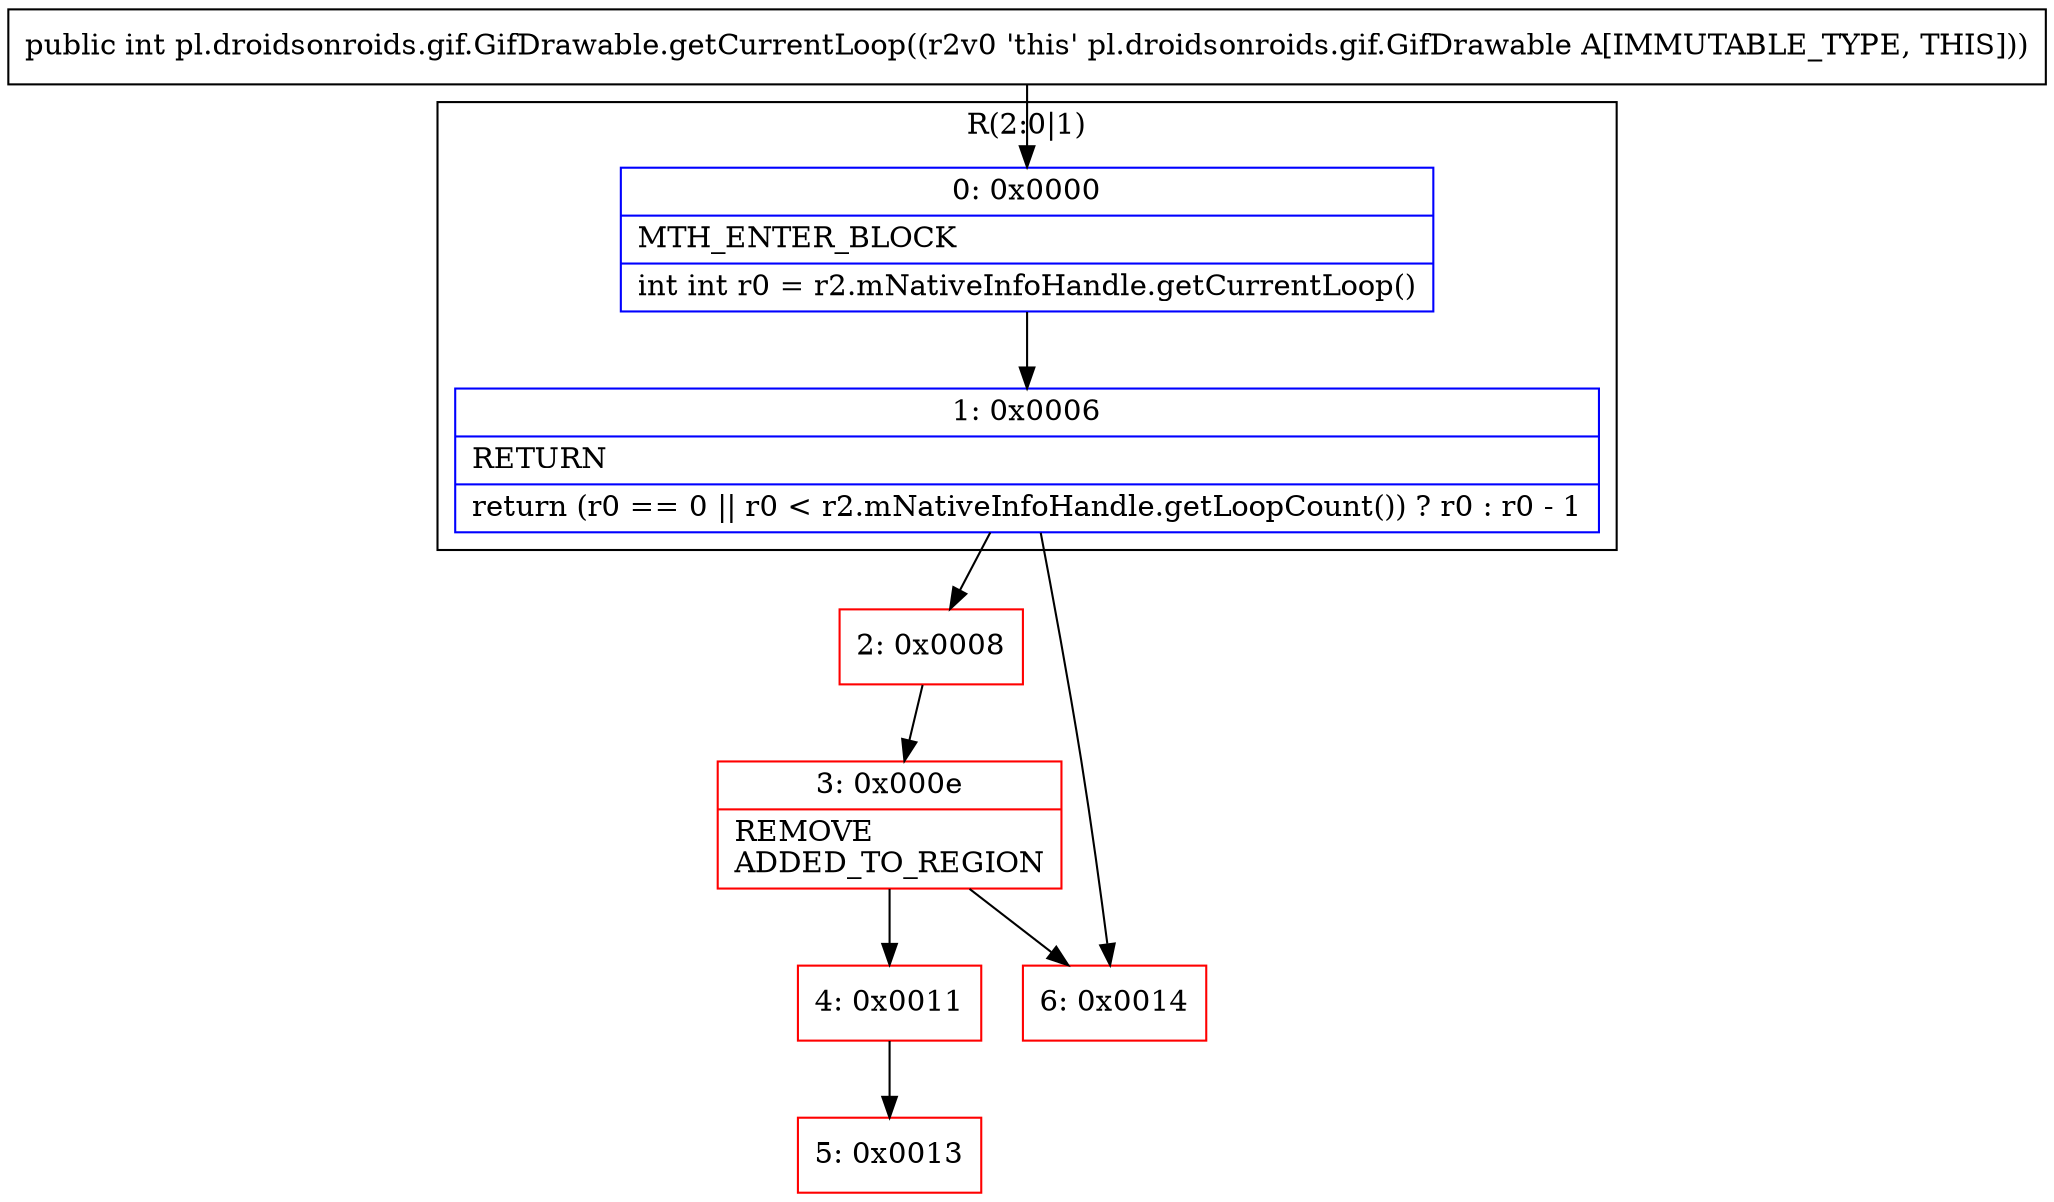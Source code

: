 digraph "CFG forpl.droidsonroids.gif.GifDrawable.getCurrentLoop()I" {
subgraph cluster_Region_2031858307 {
label = "R(2:0|1)";
node [shape=record,color=blue];
Node_0 [shape=record,label="{0\:\ 0x0000|MTH_ENTER_BLOCK\l|int int r0 = r2.mNativeInfoHandle.getCurrentLoop()\l}"];
Node_1 [shape=record,label="{1\:\ 0x0006|RETURN\l|return (r0 == 0 \|\| r0 \< r2.mNativeInfoHandle.getLoopCount()) ? r0 : r0 \- 1\l}"];
}
Node_2 [shape=record,color=red,label="{2\:\ 0x0008}"];
Node_3 [shape=record,color=red,label="{3\:\ 0x000e|REMOVE\lADDED_TO_REGION\l}"];
Node_4 [shape=record,color=red,label="{4\:\ 0x0011}"];
Node_5 [shape=record,color=red,label="{5\:\ 0x0013}"];
Node_6 [shape=record,color=red,label="{6\:\ 0x0014}"];
MethodNode[shape=record,label="{public int pl.droidsonroids.gif.GifDrawable.getCurrentLoop((r2v0 'this' pl.droidsonroids.gif.GifDrawable A[IMMUTABLE_TYPE, THIS])) }"];
MethodNode -> Node_0;
Node_0 -> Node_1;
Node_1 -> Node_2;
Node_1 -> Node_6;
Node_2 -> Node_3;
Node_3 -> Node_4;
Node_3 -> Node_6;
Node_4 -> Node_5;
}

